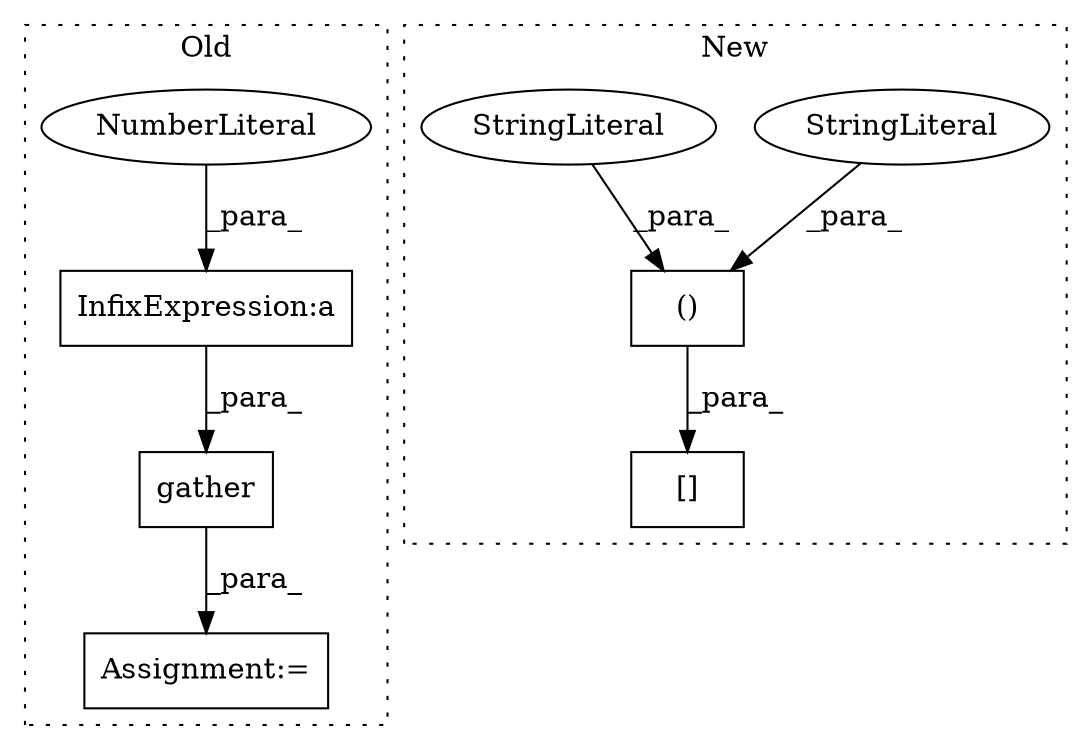 digraph G {
subgraph cluster0 {
1 [label="gather" a="32" s="15107,15164" l="7,1" shape="box"];
3 [label="Assignment:=" a="7" s="15095" l="1" shape="box"];
7 [label="InfixExpression:a" a="27" s="15160" l="3" shape="box"];
8 [label="NumberLiteral" a="34" s="15163" l="1" shape="ellipse"];
label = "Old";
style="dotted";
}
subgraph cluster1 {
2 [label="[]" a="2" s="15191,15245" l="7,2" shape="box"];
4 [label="()" a="106" s="15198" l="47" shape="box"];
5 [label="StringLiteral" a="45" s="15229" l="16" shape="ellipse"];
6 [label="StringLiteral" a="45" s="15198" l="18" shape="ellipse"];
label = "New";
style="dotted";
}
1 -> 3 [label="_para_"];
4 -> 2 [label="_para_"];
5 -> 4 [label="_para_"];
6 -> 4 [label="_para_"];
7 -> 1 [label="_para_"];
8 -> 7 [label="_para_"];
}